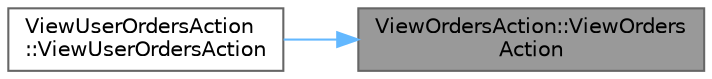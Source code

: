 digraph "ViewOrdersAction::ViewOrdersAction"
{
 // LATEX_PDF_SIZE
  bgcolor="transparent";
  edge [fontname=Helvetica,fontsize=10,labelfontname=Helvetica,labelfontsize=10];
  node [fontname=Helvetica,fontsize=10,shape=box,height=0.2,width=0.4];
  rankdir="RL";
  Node1 [id="Node000001",label="ViewOrdersAction::ViewOrders\lAction",height=0.2,width=0.4,color="gray40", fillcolor="grey60", style="filled", fontcolor="black",tooltip="Constructor khởi tạo ViewOrdersAction với OrderManager đã cho."];
  Node1 -> Node2 [id="edge1_Node000001_Node000002",dir="back",color="steelblue1",style="solid",tooltip=" "];
  Node2 [id="Node000002",label="ViewUserOrdersAction\l::ViewUserOrdersAction",height=0.2,width=0.4,color="grey40", fillcolor="white", style="filled",URL="$class_view_user_orders_action.html#aed58dbe9431cb7ced290bd1961275b2c",tooltip="Constructor khởi tạo ViewUserOrdersAction với OrderManager và User đã cho."];
}
